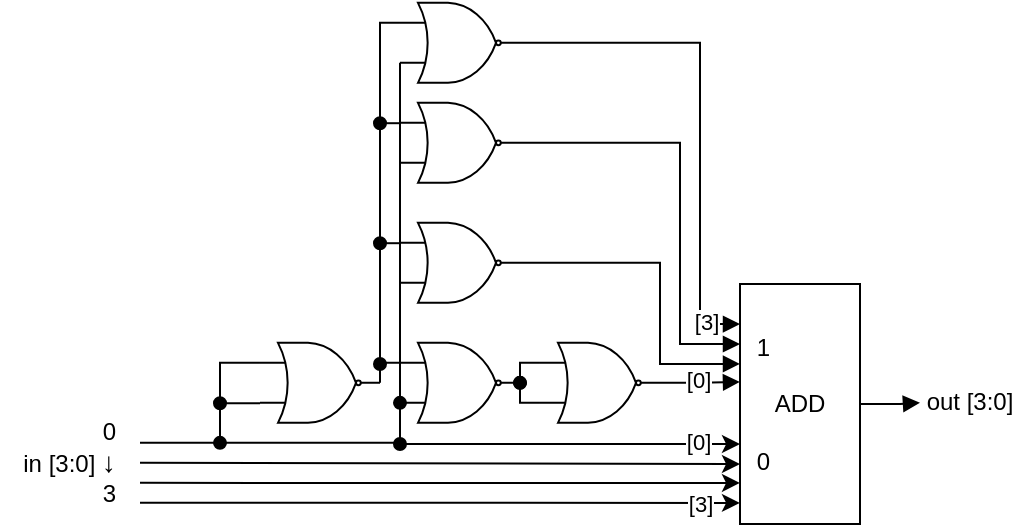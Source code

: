 <mxfile version="13.7.8" type="device"><diagram id="i0nh67NgnFp-rGQ8IKo4" name="Page-1"><mxGraphModel dx="541" dy="351" grid="1" gridSize="10" guides="1" tooltips="1" connect="1" arrows="1" fold="1" page="1" pageScale="1" pageWidth="827" pageHeight="1169" math="0" shadow="0"><root><mxCell id="0"/><mxCell id="1" parent="0"/><mxCell id="NOBNgJedhoQ5aTUxOXhY-1" value="" style="endArrow=none;html=1;endFill=0;edgeStyle=orthogonalEdgeStyle;rounded=0;" edge="1" parent="1"><mxGeometry width="50" height="50" relative="1" as="geometry"><mxPoint x="80" y="329.43" as="sourcePoint"/><mxPoint x="120" y="309" as="targetPoint"/><Array as="points"><mxPoint x="80" y="329.43"/><mxPoint x="120" y="329.43"/><mxPoint x="120" y="309.43"/></Array></mxGeometry></mxCell><mxCell id="NOBNgJedhoQ5aTUxOXhY-2" value="" style="endArrow=classic;html=1;entryX=0;entryY=0.75;entryDx=0;entryDy=0;" edge="1" parent="1" target="NOBNgJedhoQ5aTUxOXhY-18"><mxGeometry width="50" height="50" relative="1" as="geometry"><mxPoint x="80" y="339.43" as="sourcePoint"/><mxPoint x="120" y="339.43" as="targetPoint"/></mxGeometry></mxCell><mxCell id="NOBNgJedhoQ5aTUxOXhY-3" value="" style="endArrow=classic;html=1;entryX=0;entryY=0.912;entryDx=0;entryDy=0;entryPerimeter=0;" edge="1" parent="1" target="NOBNgJedhoQ5aTUxOXhY-18"><mxGeometry width="50" height="50" relative="1" as="geometry"><mxPoint x="80" y="359.43" as="sourcePoint"/><mxPoint x="120" y="359.43" as="targetPoint"/></mxGeometry></mxCell><mxCell id="NOBNgJedhoQ5aTUxOXhY-55" value="[3]" style="edgeLabel;html=1;align=center;verticalAlign=middle;resizable=0;points=[];" vertex="1" connectable="0" parent="NOBNgJedhoQ5aTUxOXhY-3"><mxGeometry x="0.863" relative="1" as="geometry"><mxPoint as="offset"/></mxGeometry></mxCell><mxCell id="NOBNgJedhoQ5aTUxOXhY-4" value="" style="endArrow=classic;html=1;entryX=0;entryY=0.829;entryDx=0;entryDy=0;entryPerimeter=0;" edge="1" parent="1" target="NOBNgJedhoQ5aTUxOXhY-18"><mxGeometry width="50" height="50" relative="1" as="geometry"><mxPoint x="80" y="349.43" as="sourcePoint"/><mxPoint x="120" y="349.43" as="targetPoint"/></mxGeometry></mxCell><mxCell id="NOBNgJedhoQ5aTUxOXhY-8" value="0&lt;br&gt;in [3:0]&amp;nbsp;&lt;span style=&quot;font-family: &amp;#34;arial&amp;#34; , sans-serif ; font-size: 14px ; background-color: rgb(255 , 255 , 255)&quot;&gt;↓&lt;/span&gt;&lt;br&gt;3" style="text;html=1;strokeColor=none;fillColor=none;align=right;verticalAlign=middle;whiteSpace=wrap;rounded=0;" vertex="1" parent="1"><mxGeometry x="10" y="329.43" width="60" height="20" as="geometry"/></mxCell><mxCell id="NOBNgJedhoQ5aTUxOXhY-56" style="edgeStyle=orthogonalEdgeStyle;rounded=0;orthogonalLoop=1;jettySize=auto;html=1;exitX=1;exitY=0.5;exitDx=0;exitDy=0;labelBackgroundColor=none;startArrow=none;startFill=0;endArrow=block;endFill=1;" edge="1" parent="1" source="NOBNgJedhoQ5aTUxOXhY-18" target="NOBNgJedhoQ5aTUxOXhY-57"><mxGeometry relative="1" as="geometry"><mxPoint x="460" y="310.143" as="targetPoint"/></mxGeometry></mxCell><mxCell id="NOBNgJedhoQ5aTUxOXhY-18" value="&lt;div style=&quot;text-align: left&quot;&gt;&lt;span&gt;1&amp;nbsp; &amp;nbsp; &amp;nbsp; &amp;nbsp; &amp;nbsp;&amp;nbsp;&lt;/span&gt;&lt;/div&gt;&lt;div style=&quot;text-align: left&quot;&gt;&lt;br&gt;&lt;/div&gt;&lt;div&gt;&lt;span&gt;ADD&lt;/span&gt;&lt;/div&gt;&lt;div style=&quot;text-align: left&quot;&gt;&lt;br&gt;&lt;/div&gt;&lt;div style=&quot;text-align: left&quot;&gt;&lt;span&gt;0&amp;nbsp; &amp;nbsp; &amp;nbsp; &amp;nbsp; &amp;nbsp; &amp;nbsp;&lt;/span&gt;&lt;/div&gt;" style="rounded=0;whiteSpace=wrap;html=1;labelBackgroundColor=none;" vertex="1" parent="1"><mxGeometry x="380" y="250" width="60" height="120" as="geometry"/></mxCell><mxCell id="NOBNgJedhoQ5aTUxOXhY-24" style="edgeStyle=orthogonalEdgeStyle;rounded=0;orthogonalLoop=1;jettySize=auto;html=1;exitX=0;exitY=0.25;exitDx=0;exitDy=0;exitPerimeter=0;labelBackgroundColor=none;startArrow=none;startFill=0;endArrow=none;endFill=0;" edge="1" parent="1" source="NOBNgJedhoQ5aTUxOXhY-23"><mxGeometry relative="1" as="geometry"><mxPoint x="120" y="309" as="targetPoint"/></mxGeometry></mxCell><mxCell id="NOBNgJedhoQ5aTUxOXhY-50" style="edgeStyle=orthogonalEdgeStyle;rounded=0;orthogonalLoop=1;jettySize=auto;html=1;exitX=0;exitY=0.75;exitDx=0;exitDy=0;exitPerimeter=0;labelBackgroundColor=none;startArrow=oval;startFill=1;endArrow=none;endFill=0;entryX=0;entryY=0.75;entryDx=0;entryDy=0;entryPerimeter=0;" edge="1" parent="1" target="NOBNgJedhoQ5aTUxOXhY-23"><mxGeometry relative="1" as="geometry"><mxPoint x="120" y="309.6" as="sourcePoint"/></mxGeometry></mxCell><mxCell id="NOBNgJedhoQ5aTUxOXhY-23" value="" style="verticalLabelPosition=bottom;shadow=0;dashed=0;align=center;html=1;verticalAlign=top;shape=mxgraph.electrical.logic_gates.logic_gate;operation=or;negating=1;labelBackgroundColor=none;" vertex="1" parent="1"><mxGeometry x="140" y="279.43" width="60" height="40" as="geometry"/></mxCell><mxCell id="NOBNgJedhoQ5aTUxOXhY-29" style="edgeStyle=orthogonalEdgeStyle;rounded=0;orthogonalLoop=1;jettySize=auto;html=1;exitX=1;exitY=0.5;exitDx=0;exitDy=0;exitPerimeter=0;entryX=0;entryY=0.25;entryDx=0;entryDy=0;entryPerimeter=0;labelBackgroundColor=none;startArrow=none;startFill=0;endArrow=none;endFill=0;" edge="1" parent="1" source="NOBNgJedhoQ5aTUxOXhY-23" target="NOBNgJedhoQ5aTUxOXhY-28"><mxGeometry relative="1" as="geometry"><Array as="points"><mxPoint x="200" y="289.43"/></Array></mxGeometry></mxCell><mxCell id="NOBNgJedhoQ5aTUxOXhY-34" style="edgeStyle=orthogonalEdgeStyle;rounded=0;orthogonalLoop=1;jettySize=auto;html=1;exitX=0;exitY=0.75;exitDx=0;exitDy=0;exitPerimeter=0;labelBackgroundColor=none;startArrow=oval;startFill=1;endArrow=none;endFill=0;entryX=0;entryY=0.75;entryDx=0;entryDy=0;entryPerimeter=0;" edge="1" parent="1" target="NOBNgJedhoQ5aTUxOXhY-28"><mxGeometry relative="1" as="geometry"><mxPoint x="120" y="329.43" as="sourcePoint"/><Array as="points"><mxPoint x="210" y="329.43"/></Array></mxGeometry></mxCell><mxCell id="NOBNgJedhoQ5aTUxOXhY-28" value="" style="verticalLabelPosition=bottom;shadow=0;dashed=0;align=center;html=1;verticalAlign=top;shape=mxgraph.electrical.logic_gates.logic_gate;operation=or;negating=1;labelBackgroundColor=none;" vertex="1" parent="1"><mxGeometry x="210" y="279.43" width="60" height="40" as="geometry"/></mxCell><mxCell id="NOBNgJedhoQ5aTUxOXhY-32" style="edgeStyle=orthogonalEdgeStyle;rounded=0;orthogonalLoop=1;jettySize=auto;html=1;exitX=1;exitY=0.5;exitDx=0;exitDy=0;exitPerimeter=0;entryX=0;entryY=0.25;entryDx=0;entryDy=0;entryPerimeter=0;labelBackgroundColor=none;startArrow=oval;startFill=1;endArrow=none;endFill=0;" edge="1" parent="1" source="NOBNgJedhoQ5aTUxOXhY-28" target="NOBNgJedhoQ5aTUxOXhY-31"><mxGeometry relative="1" as="geometry"><Array as="points"><mxPoint x="270" y="289.43"/></Array></mxGeometry></mxCell><mxCell id="NOBNgJedhoQ5aTUxOXhY-33" style="edgeStyle=orthogonalEdgeStyle;rounded=0;orthogonalLoop=1;jettySize=auto;html=1;exitX=0;exitY=0.75;exitDx=0;exitDy=0;exitPerimeter=0;labelBackgroundColor=none;startArrow=oval;startFill=1;endArrow=none;endFill=0;entryX=0;entryY=0.75;entryDx=0;entryDy=0;entryPerimeter=0;" edge="1" parent="1" target="NOBNgJedhoQ5aTUxOXhY-31"><mxGeometry relative="1" as="geometry"><mxPoint x="270.0" y="299.43" as="sourcePoint"/><Array as="points"><mxPoint x="270" y="309.43"/></Array></mxGeometry></mxCell><mxCell id="NOBNgJedhoQ5aTUxOXhY-35" style="edgeStyle=orthogonalEdgeStyle;rounded=0;orthogonalLoop=1;jettySize=auto;html=1;exitX=1;exitY=0.5;exitDx=0;exitDy=0;exitPerimeter=0;labelBackgroundColor=none;startArrow=none;startFill=0;endArrow=block;endFill=1;entryX=0;entryY=0.408;entryDx=0;entryDy=0;entryPerimeter=0;" edge="1" parent="1" source="NOBNgJedhoQ5aTUxOXhY-31" target="NOBNgJedhoQ5aTUxOXhY-18"><mxGeometry relative="1" as="geometry"><mxPoint x="370" y="299" as="targetPoint"/></mxGeometry></mxCell><mxCell id="NOBNgJedhoQ5aTUxOXhY-51" value="[0]" style="edgeLabel;html=1;align=center;verticalAlign=middle;resizable=0;points=[];" vertex="1" connectable="0" parent="NOBNgJedhoQ5aTUxOXhY-35"><mxGeometry x="0.01" y="1" relative="1" as="geometry"><mxPoint x="-1" as="offset"/></mxGeometry></mxCell><mxCell id="NOBNgJedhoQ5aTUxOXhY-31" value="" style="verticalLabelPosition=bottom;shadow=0;dashed=0;align=center;html=1;verticalAlign=top;shape=mxgraph.electrical.logic_gates.logic_gate;operation=or;negating=1;labelBackgroundColor=none;" vertex="1" parent="1"><mxGeometry x="280" y="279.43" width="60" height="40" as="geometry"/></mxCell><mxCell id="NOBNgJedhoQ5aTUxOXhY-42" style="edgeStyle=orthogonalEdgeStyle;rounded=0;orthogonalLoop=1;jettySize=auto;html=1;exitX=0;exitY=0.25;exitDx=0;exitDy=0;exitPerimeter=0;labelBackgroundColor=none;startArrow=oval;startFill=1;endArrow=none;endFill=0;entryX=0;entryY=0.25;entryDx=0;entryDy=0;entryPerimeter=0;" edge="1" parent="1" target="NOBNgJedhoQ5aTUxOXhY-37"><mxGeometry relative="1" as="geometry"><mxPoint x="200" y="229.6" as="sourcePoint"/></mxGeometry></mxCell><mxCell id="NOBNgJedhoQ5aTUxOXhY-45" style="edgeStyle=orthogonalEdgeStyle;rounded=0;orthogonalLoop=1;jettySize=auto;html=1;exitX=0;exitY=0.75;exitDx=0;exitDy=0;exitPerimeter=0;labelBackgroundColor=none;startArrow=oval;startFill=1;endArrow=none;endFill=0;" edge="1" parent="1" source="NOBNgJedhoQ5aTUxOXhY-37"><mxGeometry relative="1" as="geometry"><mxPoint x="210" y="249.6" as="targetPoint"/></mxGeometry></mxCell><mxCell id="NOBNgJedhoQ5aTUxOXhY-46" style="edgeStyle=orthogonalEdgeStyle;rounded=0;orthogonalLoop=1;jettySize=auto;html=1;exitX=1;exitY=0.5;exitDx=0;exitDy=0;exitPerimeter=0;labelBackgroundColor=none;startArrow=none;startFill=0;endArrow=block;endFill=1;entryX=0;entryY=0.333;entryDx=0;entryDy=0;entryPerimeter=0;" edge="1" parent="1" source="NOBNgJedhoQ5aTUxOXhY-37" target="NOBNgJedhoQ5aTUxOXhY-18"><mxGeometry relative="1" as="geometry"><mxPoint x="370" y="290" as="targetPoint"/><Array as="points"><mxPoint x="340" y="239"/><mxPoint x="340" y="290"/></Array></mxGeometry></mxCell><mxCell id="NOBNgJedhoQ5aTUxOXhY-37" value="" style="verticalLabelPosition=bottom;shadow=0;dashed=0;align=center;html=1;verticalAlign=top;shape=mxgraph.electrical.logic_gates.logic_gate;operation=or;negating=1;labelBackgroundColor=none;" vertex="1" parent="1"><mxGeometry x="210" y="219.43" width="60" height="40" as="geometry"/></mxCell><mxCell id="NOBNgJedhoQ5aTUxOXhY-41" style="edgeStyle=orthogonalEdgeStyle;rounded=0;orthogonalLoop=1;jettySize=auto;html=1;exitX=0;exitY=0.25;exitDx=0;exitDy=0;exitPerimeter=0;labelBackgroundColor=none;startArrow=oval;startFill=1;endArrow=none;endFill=0;entryX=0;entryY=0.25;entryDx=0;entryDy=0;entryPerimeter=0;" edge="1" parent="1" target="NOBNgJedhoQ5aTUxOXhY-38"><mxGeometry relative="1" as="geometry"><mxPoint x="200" y="169.6" as="sourcePoint"/></mxGeometry></mxCell><mxCell id="NOBNgJedhoQ5aTUxOXhY-44" style="edgeStyle=orthogonalEdgeStyle;rounded=0;orthogonalLoop=1;jettySize=auto;html=1;exitX=0;exitY=0.75;exitDx=0;exitDy=0;exitPerimeter=0;labelBackgroundColor=none;startArrow=oval;startFill=1;endArrow=none;endFill=0;" edge="1" parent="1" source="NOBNgJedhoQ5aTUxOXhY-38"><mxGeometry relative="1" as="geometry"><mxPoint x="210" y="189.6" as="targetPoint"/></mxGeometry></mxCell><mxCell id="NOBNgJedhoQ5aTUxOXhY-47" style="edgeStyle=orthogonalEdgeStyle;rounded=0;orthogonalLoop=1;jettySize=auto;html=1;exitX=1;exitY=0.5;exitDx=0;exitDy=0;exitPerimeter=0;labelBackgroundColor=none;startArrow=none;startFill=0;endArrow=block;endFill=1;entryX=0;entryY=0.25;entryDx=0;entryDy=0;" edge="1" parent="1" source="NOBNgJedhoQ5aTUxOXhY-38" target="NOBNgJedhoQ5aTUxOXhY-18"><mxGeometry relative="1" as="geometry"><mxPoint x="370" y="280" as="targetPoint"/><Array as="points"><mxPoint x="350" y="179"/><mxPoint x="350" y="280"/></Array></mxGeometry></mxCell><mxCell id="NOBNgJedhoQ5aTUxOXhY-38" value="" style="verticalLabelPosition=bottom;shadow=0;dashed=0;align=center;html=1;verticalAlign=top;shape=mxgraph.electrical.logic_gates.logic_gate;operation=or;negating=1;labelBackgroundColor=none;" vertex="1" parent="1"><mxGeometry x="210" y="159.43" width="60" height="40" as="geometry"/></mxCell><mxCell id="NOBNgJedhoQ5aTUxOXhY-40" style="edgeStyle=orthogonalEdgeStyle;rounded=0;orthogonalLoop=1;jettySize=auto;html=1;exitX=0;exitY=0.25;exitDx=0;exitDy=0;exitPerimeter=0;labelBackgroundColor=none;startArrow=oval;startFill=1;endArrow=none;endFill=0;entryX=0;entryY=0.25;entryDx=0;entryDy=0;entryPerimeter=0;" edge="1" parent="1" target="NOBNgJedhoQ5aTUxOXhY-39"><mxGeometry relative="1" as="geometry"><mxPoint x="200" y="290" as="sourcePoint"/><Array as="points"><mxPoint x="200" y="119"/></Array></mxGeometry></mxCell><mxCell id="NOBNgJedhoQ5aTUxOXhY-43" style="edgeStyle=orthogonalEdgeStyle;rounded=0;orthogonalLoop=1;jettySize=auto;html=1;exitX=0;exitY=0.75;exitDx=0;exitDy=0;exitPerimeter=0;entryX=0;entryY=0.75;entryDx=0;entryDy=0;entryPerimeter=0;labelBackgroundColor=none;startArrow=oval;startFill=1;endArrow=none;endFill=0;" edge="1" parent="1" source="NOBNgJedhoQ5aTUxOXhY-28" target="NOBNgJedhoQ5aTUxOXhY-39"><mxGeometry relative="1" as="geometry"><Array as="points"><mxPoint x="210" y="220"/><mxPoint x="210" y="220"/></Array></mxGeometry></mxCell><mxCell id="NOBNgJedhoQ5aTUxOXhY-48" style="edgeStyle=orthogonalEdgeStyle;rounded=0;orthogonalLoop=1;jettySize=auto;html=1;exitX=1;exitY=0.5;exitDx=0;exitDy=0;exitPerimeter=0;labelBackgroundColor=none;startArrow=none;startFill=0;endArrow=block;endFill=1;entryX=0;entryY=0.167;entryDx=0;entryDy=0;entryPerimeter=0;" edge="1" parent="1" source="NOBNgJedhoQ5aTUxOXhY-39" target="NOBNgJedhoQ5aTUxOXhY-18"><mxGeometry relative="1" as="geometry"><mxPoint x="370" y="270" as="targetPoint"/><Array as="points"><mxPoint x="360" y="129"/><mxPoint x="360" y="270"/></Array></mxGeometry></mxCell><mxCell id="NOBNgJedhoQ5aTUxOXhY-52" value="[3]" style="edgeLabel;html=1;align=center;verticalAlign=middle;resizable=0;points=[];" vertex="1" connectable="0" parent="NOBNgJedhoQ5aTUxOXhY-48"><mxGeometry x="0.861" y="1" relative="1" as="geometry"><mxPoint as="offset"/></mxGeometry></mxCell><mxCell id="NOBNgJedhoQ5aTUxOXhY-39" value="" style="verticalLabelPosition=bottom;shadow=0;dashed=0;align=center;html=1;verticalAlign=top;shape=mxgraph.electrical.logic_gates.logic_gate;operation=or;negating=1;labelBackgroundColor=none;" vertex="1" parent="1"><mxGeometry x="210" y="109.43" width="60" height="40" as="geometry"/></mxCell><mxCell id="NOBNgJedhoQ5aTUxOXhY-49" value="" style="endArrow=classic;html=1;labelBackgroundColor=none;entryX=0;entryY=0.667;entryDx=0;entryDy=0;entryPerimeter=0;startArrow=oval;startFill=1;" edge="1" parent="1" target="NOBNgJedhoQ5aTUxOXhY-18"><mxGeometry width="50" height="50" relative="1" as="geometry"><mxPoint x="210" y="330" as="sourcePoint"/><mxPoint x="290" y="340" as="targetPoint"/></mxGeometry></mxCell><mxCell id="NOBNgJedhoQ5aTUxOXhY-54" value="[0]" style="edgeLabel;html=1;align=center;verticalAlign=middle;resizable=0;points=[];" vertex="1" connectable="0" parent="NOBNgJedhoQ5aTUxOXhY-49"><mxGeometry x="0.746" y="1" relative="1" as="geometry"><mxPoint as="offset"/></mxGeometry></mxCell><mxCell id="NOBNgJedhoQ5aTUxOXhY-57" value="out [3:0]" style="text;html=1;strokeColor=none;fillColor=none;align=center;verticalAlign=middle;whiteSpace=wrap;rounded=0;" vertex="1" parent="1"><mxGeometry x="470" y="299.43" width="50" height="20" as="geometry"/></mxCell></root></mxGraphModel></diagram></mxfile>